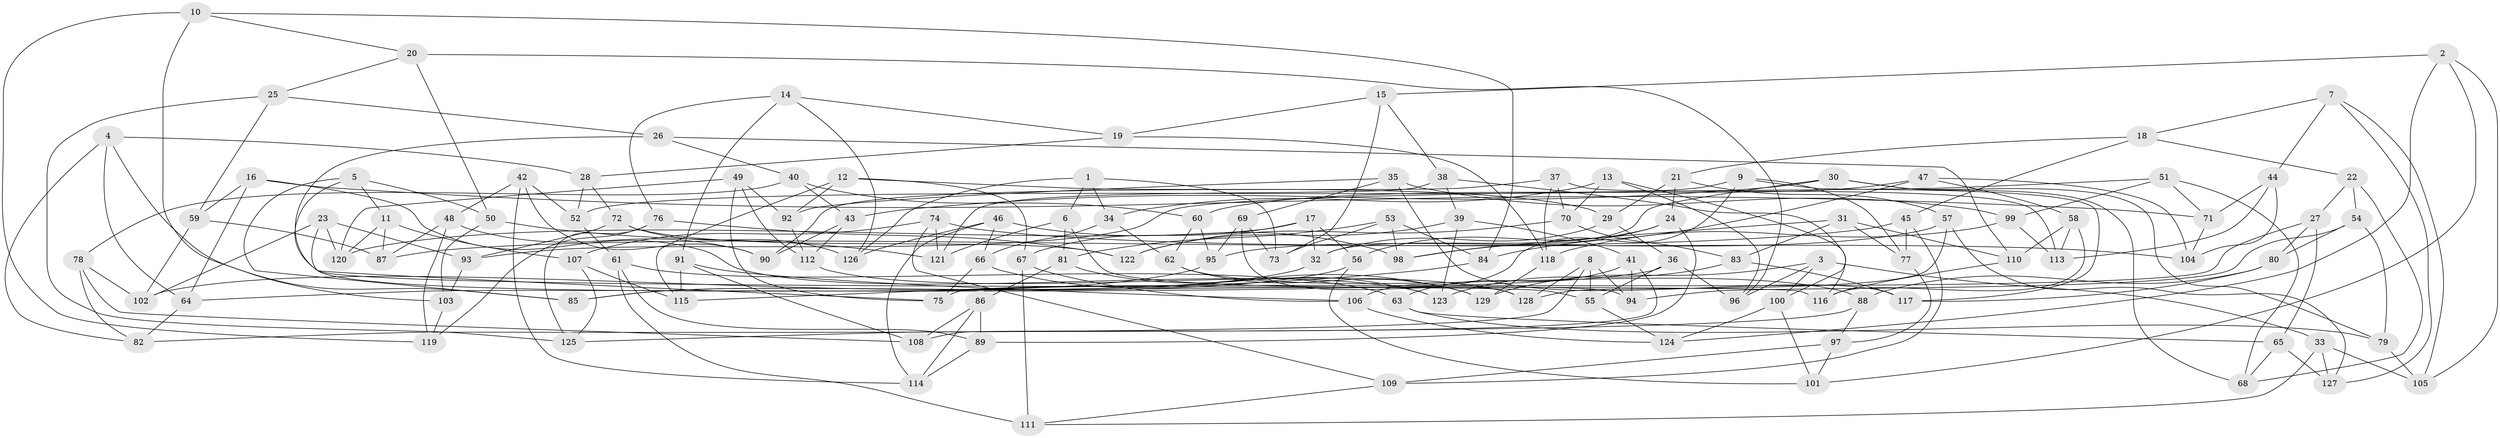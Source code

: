 // Generated by graph-tools (version 1.1) at 2025/03/03/09/25 03:03:08]
// undirected, 129 vertices, 258 edges
graph export_dot {
graph [start="1"]
  node [color=gray90,style=filled];
  1;
  2;
  3;
  4;
  5;
  6;
  7;
  8;
  9;
  10;
  11;
  12;
  13;
  14;
  15;
  16;
  17;
  18;
  19;
  20;
  21;
  22;
  23;
  24;
  25;
  26;
  27;
  28;
  29;
  30;
  31;
  32;
  33;
  34;
  35;
  36;
  37;
  38;
  39;
  40;
  41;
  42;
  43;
  44;
  45;
  46;
  47;
  48;
  49;
  50;
  51;
  52;
  53;
  54;
  55;
  56;
  57;
  58;
  59;
  60;
  61;
  62;
  63;
  64;
  65;
  66;
  67;
  68;
  69;
  70;
  71;
  72;
  73;
  74;
  75;
  76;
  77;
  78;
  79;
  80;
  81;
  82;
  83;
  84;
  85;
  86;
  87;
  88;
  89;
  90;
  91;
  92;
  93;
  94;
  95;
  96;
  97;
  98;
  99;
  100;
  101;
  102;
  103;
  104;
  105;
  106;
  107;
  108;
  109;
  110;
  111;
  112;
  113;
  114;
  115;
  116;
  117;
  118;
  119;
  120;
  121;
  122;
  123;
  124;
  125;
  126;
  127;
  128;
  129;
  1 -- 126;
  1 -- 73;
  1 -- 34;
  1 -- 6;
  2 -- 101;
  2 -- 15;
  2 -- 105;
  2 -- 124;
  3 -- 96;
  3 -- 100;
  3 -- 129;
  3 -- 33;
  4 -- 64;
  4 -- 28;
  4 -- 85;
  4 -- 82;
  5 -- 50;
  5 -- 85;
  5 -- 11;
  5 -- 94;
  6 -- 81;
  6 -- 55;
  6 -- 121;
  7 -- 18;
  7 -- 127;
  7 -- 105;
  7 -- 44;
  8 -- 55;
  8 -- 128;
  8 -- 82;
  8 -- 94;
  9 -- 117;
  9 -- 52;
  9 -- 106;
  9 -- 77;
  10 -- 20;
  10 -- 84;
  10 -- 119;
  10 -- 103;
  11 -- 120;
  11 -- 107;
  11 -- 87;
  12 -- 29;
  12 -- 115;
  12 -- 92;
  12 -- 67;
  13 -- 70;
  13 -- 34;
  13 -- 96;
  13 -- 100;
  14 -- 91;
  14 -- 76;
  14 -- 126;
  14 -- 19;
  15 -- 73;
  15 -- 38;
  15 -- 19;
  16 -- 64;
  16 -- 59;
  16 -- 71;
  16 -- 123;
  17 -- 120;
  17 -- 67;
  17 -- 32;
  17 -- 56;
  18 -- 45;
  18 -- 22;
  18 -- 21;
  19 -- 28;
  19 -- 118;
  20 -- 96;
  20 -- 25;
  20 -- 50;
  21 -- 57;
  21 -- 24;
  21 -- 29;
  22 -- 54;
  22 -- 68;
  22 -- 27;
  23 -- 75;
  23 -- 93;
  23 -- 102;
  23 -- 120;
  24 -- 56;
  24 -- 98;
  24 -- 89;
  25 -- 26;
  25 -- 125;
  25 -- 59;
  26 -- 110;
  26 -- 116;
  26 -- 40;
  27 -- 75;
  27 -- 80;
  27 -- 65;
  28 -- 52;
  28 -- 72;
  29 -- 32;
  29 -- 36;
  30 -- 43;
  30 -- 68;
  30 -- 32;
  30 -- 79;
  31 -- 83;
  31 -- 110;
  31 -- 77;
  31 -- 98;
  32 -- 85;
  33 -- 111;
  33 -- 127;
  33 -- 105;
  34 -- 62;
  34 -- 66;
  35 -- 69;
  35 -- 92;
  35 -- 117;
  35 -- 99;
  36 -- 96;
  36 -- 64;
  36 -- 55;
  37 -- 90;
  37 -- 118;
  37 -- 70;
  37 -- 113;
  38 -- 116;
  38 -- 39;
  38 -- 121;
  39 -- 123;
  39 -- 122;
  39 -- 41;
  40 -- 60;
  40 -- 78;
  40 -- 43;
  41 -- 94;
  41 -- 108;
  41 -- 63;
  42 -- 90;
  42 -- 48;
  42 -- 114;
  42 -- 52;
  43 -- 112;
  43 -- 90;
  44 -- 104;
  44 -- 113;
  44 -- 71;
  45 -- 77;
  45 -- 109;
  45 -- 87;
  46 -- 126;
  46 -- 66;
  46 -- 114;
  46 -- 98;
  47 -- 104;
  47 -- 58;
  47 -- 60;
  47 -- 84;
  48 -- 90;
  48 -- 119;
  48 -- 87;
  49 -- 120;
  49 -- 92;
  49 -- 75;
  49 -- 112;
  50 -- 103;
  50 -- 121;
  51 -- 71;
  51 -- 93;
  51 -- 68;
  51 -- 99;
  52 -- 61;
  53 -- 81;
  53 -- 73;
  53 -- 98;
  53 -- 84;
  54 -- 80;
  54 -- 79;
  54 -- 94;
  55 -- 124;
  56 -- 85;
  56 -- 101;
  57 -- 95;
  57 -- 127;
  57 -- 128;
  58 -- 116;
  58 -- 110;
  58 -- 113;
  59 -- 87;
  59 -- 102;
  60 -- 62;
  60 -- 95;
  61 -- 111;
  61 -- 89;
  61 -- 63;
  62 -- 129;
  62 -- 88;
  63 -- 79;
  63 -- 65;
  64 -- 82;
  65 -- 68;
  65 -- 127;
  66 -- 75;
  66 -- 129;
  67 -- 111;
  67 -- 106;
  69 -- 95;
  69 -- 128;
  69 -- 73;
  70 -- 122;
  70 -- 83;
  71 -- 104;
  72 -- 122;
  72 -- 93;
  72 -- 126;
  74 -- 109;
  74 -- 104;
  74 -- 121;
  74 -- 107;
  76 -- 122;
  76 -- 119;
  76 -- 125;
  77 -- 97;
  78 -- 108;
  78 -- 82;
  78 -- 102;
  79 -- 105;
  80 -- 88;
  80 -- 117;
  81 -- 86;
  81 -- 123;
  83 -- 117;
  83 -- 123;
  84 -- 115;
  86 -- 114;
  86 -- 89;
  86 -- 108;
  88 -- 125;
  88 -- 97;
  89 -- 114;
  91 -- 108;
  91 -- 115;
  91 -- 106;
  92 -- 112;
  93 -- 103;
  95 -- 102;
  97 -- 101;
  97 -- 109;
  99 -- 113;
  99 -- 118;
  100 -- 124;
  100 -- 101;
  103 -- 119;
  106 -- 124;
  107 -- 115;
  107 -- 125;
  109 -- 111;
  110 -- 116;
  112 -- 128;
  118 -- 129;
}
